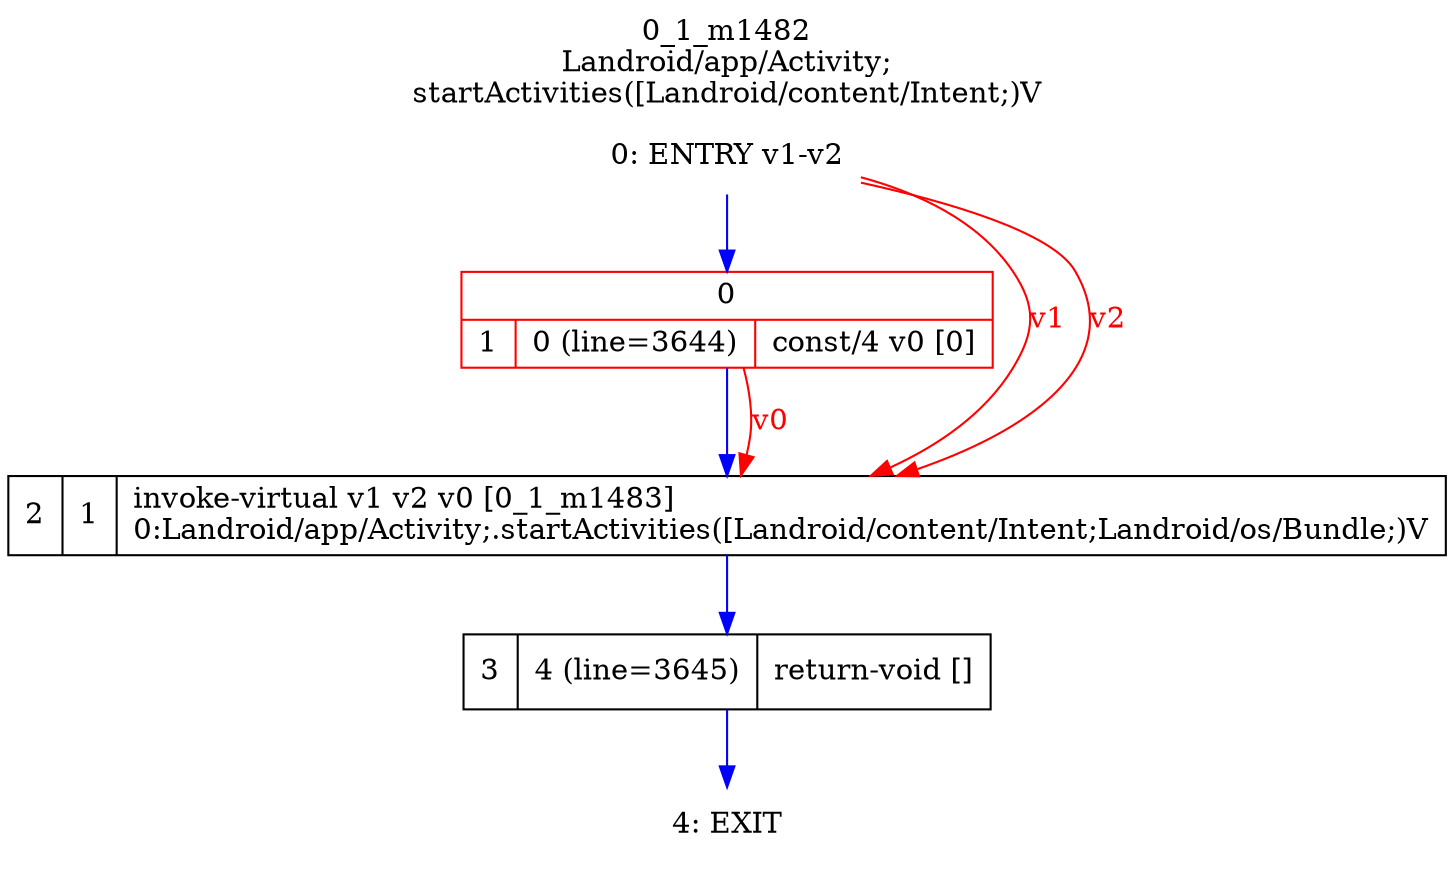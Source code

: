 digraph G {
rankdir=UD;
labelloc=t;
label="0_1_m1482\nLandroid/app/Activity;
startActivities([Landroid/content/Intent;)V";
0[label="0: ENTRY v1-v2",shape=plaintext];
1[label="{0|{1|0 (line=3644)|const/4 v0 [0]\l}}",shape=record, color=red];
2[label="2|1|invoke-virtual v1 v2 v0 [0_1_m1483]\l0:Landroid/app/Activity;.startActivities([Landroid/content/Intent;Landroid/os/Bundle;)V\l",shape=record,URL="0_1_m1483.dot"];
3[label="3|4 (line=3645)|return-void []\l",shape=record];
4[label="4: EXIT",shape=plaintext];
0->1 [color=blue, fontcolor=blue,weight=100, taillabel=""];
1->2 [color=blue, fontcolor=blue,weight=100, taillabel=""];
2->3 [color=blue, fontcolor=blue,weight=100, taillabel=""];
3->4 [color=blue, fontcolor=blue,weight=100, taillabel=""];
0->2 [color=red, fontcolor=red, label="v1"];
0->2 [color=red, fontcolor=red, label="v2"];
1->2 [color=red, fontcolor=red, label="v0"];
}
